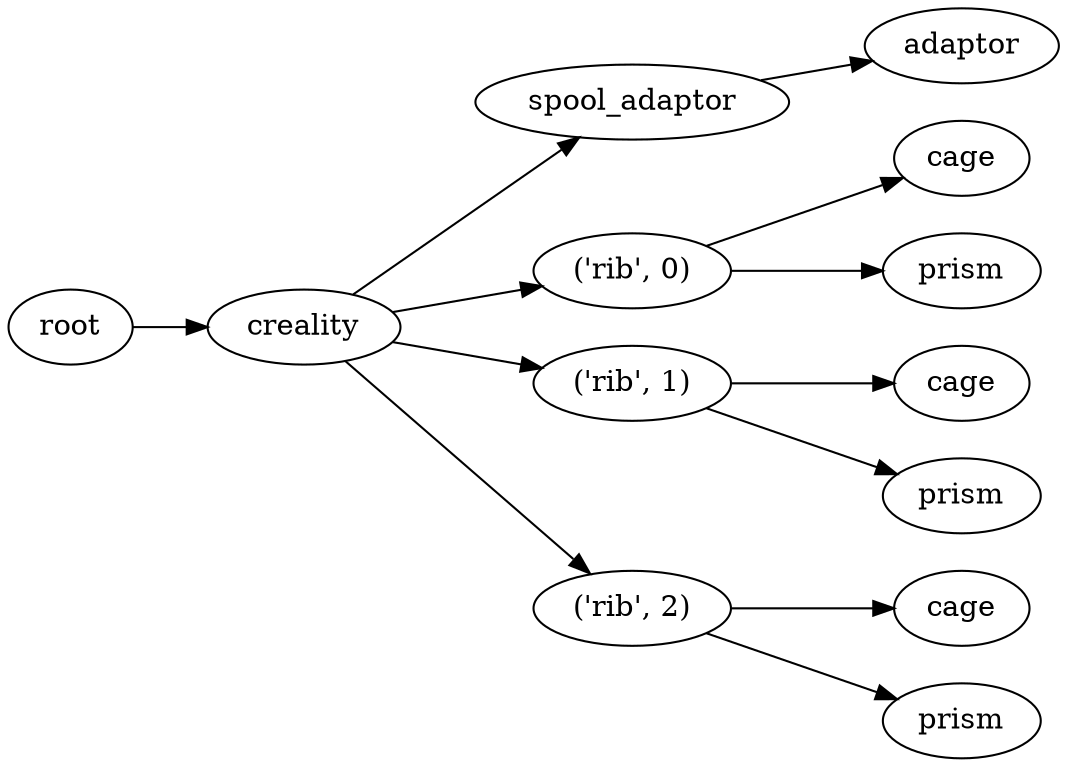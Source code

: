 digraph creality {
	graph [rankdir=LR]
	root_14 [label=root href="javascript:s=&quot;\(\)\nNone&quot;; console.log(s); alert(s);"]
	creality_15 [label=creality href="javascript:s=&quot;\(&#x27;creality&#x27;,\)\nSpoolAdaptor&quot;; console.log(s); alert(s);" tooltip=SpoolAdaptor]
	spool_adaptor_16 [label=spool_adaptor href="javascript:s=&quot;\(&#x27;creality&#x27;,\ &#x27;spool_adaptor&#x27;\)\nSpoolAdaptorRing&quot;; console.log(s); alert(s);" tooltip=SpoolAdaptorRing]
	adaptor_17 [label=adaptor href="javascript:s=&quot;\(&#x27;creality&#x27;,\ &#x27;spool_adaptor&#x27;,\ &#x27;adaptor&#x27;\)\nRotateExtrude&quot;; console.log(s); alert(s);" tooltip=RotateExtrude]
	rib_18 [label="\('rib',\ 0\)" href="javascript:s=&quot;\(&#x27;creality&#x27;,\ \(&#x27;rib&#x27;,\ 0\)\)\nTriangularPrism&quot;; console.log(s); alert(s);" tooltip=TriangularPrism]
	cage_19 [label=cage href="javascript:s=&quot;\(&#x27;creality&#x27;,\ \(&#x27;rib&#x27;,\ 0\),\ &#x27;cage&#x27;\)\nBox&quot;; console.log(s); alert(s);" tooltip=Box]
	prism_20 [label=prism href="javascript:s=&quot;\(&#x27;creality&#x27;,\ \(&#x27;rib&#x27;,\ 0\),\ &#x27;prism&#x27;\)\nLinearExtrude&quot;; console.log(s); alert(s);" tooltip=LinearExtrude]
	rib_21 [label="\('rib',\ 1\)" href="javascript:s=&quot;\(&#x27;creality&#x27;,\ \(&#x27;rib&#x27;,\ 1\)\)\nTriangularPrism&quot;; console.log(s); alert(s);" tooltip=TriangularPrism]
	cage_22 [label=cage href="javascript:s=&quot;\(&#x27;creality&#x27;,\ \(&#x27;rib&#x27;,\ 1\),\ &#x27;cage&#x27;\)\nBox&quot;; console.log(s); alert(s);" tooltip=Box]
	prism_23 [label=prism href="javascript:s=&quot;\(&#x27;creality&#x27;,\ \(&#x27;rib&#x27;,\ 1\),\ &#x27;prism&#x27;\)\nLinearExtrude&quot;; console.log(s); alert(s);" tooltip=LinearExtrude]
	rib_24 [label="\('rib',\ 2\)" href="javascript:s=&quot;\(&#x27;creality&#x27;,\ \(&#x27;rib&#x27;,\ 2\)\)\nTriangularPrism&quot;; console.log(s); alert(s);" tooltip=TriangularPrism]
	cage_25 [label=cage href="javascript:s=&quot;\(&#x27;creality&#x27;,\ \(&#x27;rib&#x27;,\ 2\),\ &#x27;cage&#x27;\)\nBox&quot;; console.log(s); alert(s);" tooltip=Box]
	prism_26 [label=prism href="javascript:s=&quot;\(&#x27;creality&#x27;,\ \(&#x27;rib&#x27;,\ 2\),\ &#x27;prism&#x27;\)\nLinearExtrude&quot;; console.log(s); alert(s);" tooltip=LinearExtrude]
	root_14 -> creality_15
	creality_15 -> spool_adaptor_16
	spool_adaptor_16 -> adaptor_17
	creality_15 -> rib_18
	rib_18 -> cage_19
	rib_18 -> prism_20
	creality_15 -> rib_21
	rib_21 -> cage_22
	rib_21 -> prism_23
	creality_15 -> rib_24
	rib_24 -> cage_25
	rib_24 -> prism_26
}
